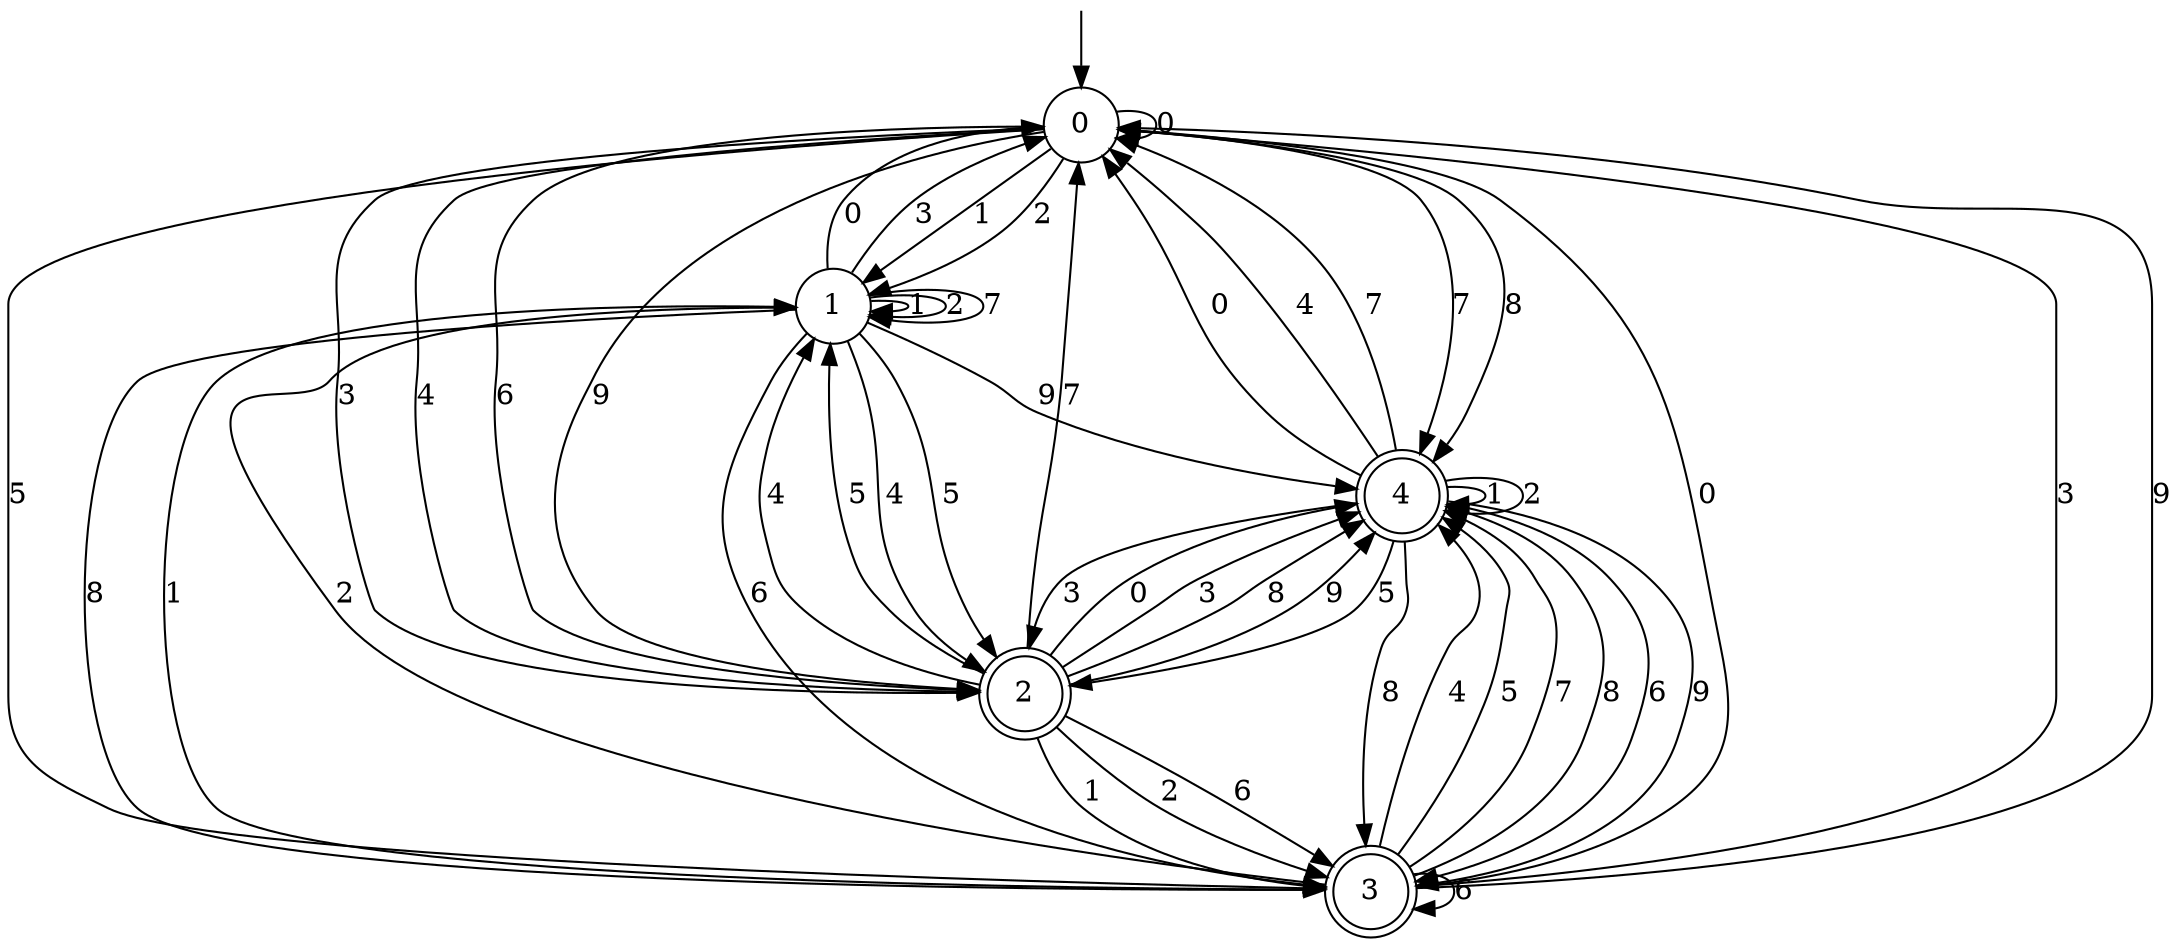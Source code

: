 digraph g {

	s0 [shape="circle" label="0"];
	s1 [shape="circle" label="1"];
	s2 [shape="doublecircle" label="2"];
	s3 [shape="doublecircle" label="3"];
	s4 [shape="doublecircle" label="4"];
	s0 -> s0 [label="0"];
	s0 -> s1 [label="1"];
	s0 -> s1 [label="2"];
	s0 -> s2 [label="3"];
	s0 -> s2 [label="4"];
	s0 -> s3 [label="5"];
	s0 -> s2 [label="6"];
	s0 -> s4 [label="7"];
	s0 -> s4 [label="8"];
	s0 -> s2 [label="9"];
	s1 -> s0 [label="0"];
	s1 -> s1 [label="1"];
	s1 -> s1 [label="2"];
	s1 -> s0 [label="3"];
	s1 -> s2 [label="4"];
	s1 -> s2 [label="5"];
	s1 -> s3 [label="6"];
	s1 -> s1 [label="7"];
	s1 -> s3 [label="8"];
	s1 -> s4 [label="9"];
	s2 -> s4 [label="0"];
	s2 -> s3 [label="1"];
	s2 -> s3 [label="2"];
	s2 -> s4 [label="3"];
	s2 -> s1 [label="4"];
	s2 -> s1 [label="5"];
	s2 -> s3 [label="6"];
	s2 -> s0 [label="7"];
	s2 -> s4 [label="8"];
	s2 -> s4 [label="9"];
	s3 -> s0 [label="0"];
	s3 -> s1 [label="1"];
	s3 -> s1 [label="2"];
	s3 -> s0 [label="3"];
	s3 -> s4 [label="4"];
	s3 -> s4 [label="5"];
	s3 -> s3 [label="6"];
	s3 -> s4 [label="7"];
	s3 -> s4 [label="8"];
	s3 -> s0 [label="9"];
	s4 -> s0 [label="0"];
	s4 -> s4 [label="1"];
	s4 -> s4 [label="2"];
	s4 -> s2 [label="3"];
	s4 -> s0 [label="4"];
	s4 -> s2 [label="5"];
	s4 -> s3 [label="6"];
	s4 -> s0 [label="7"];
	s4 -> s3 [label="8"];
	s4 -> s3 [label="9"];

__start0 [label="" shape="none" width="0" height="0"];
__start0 -> s0;

}
